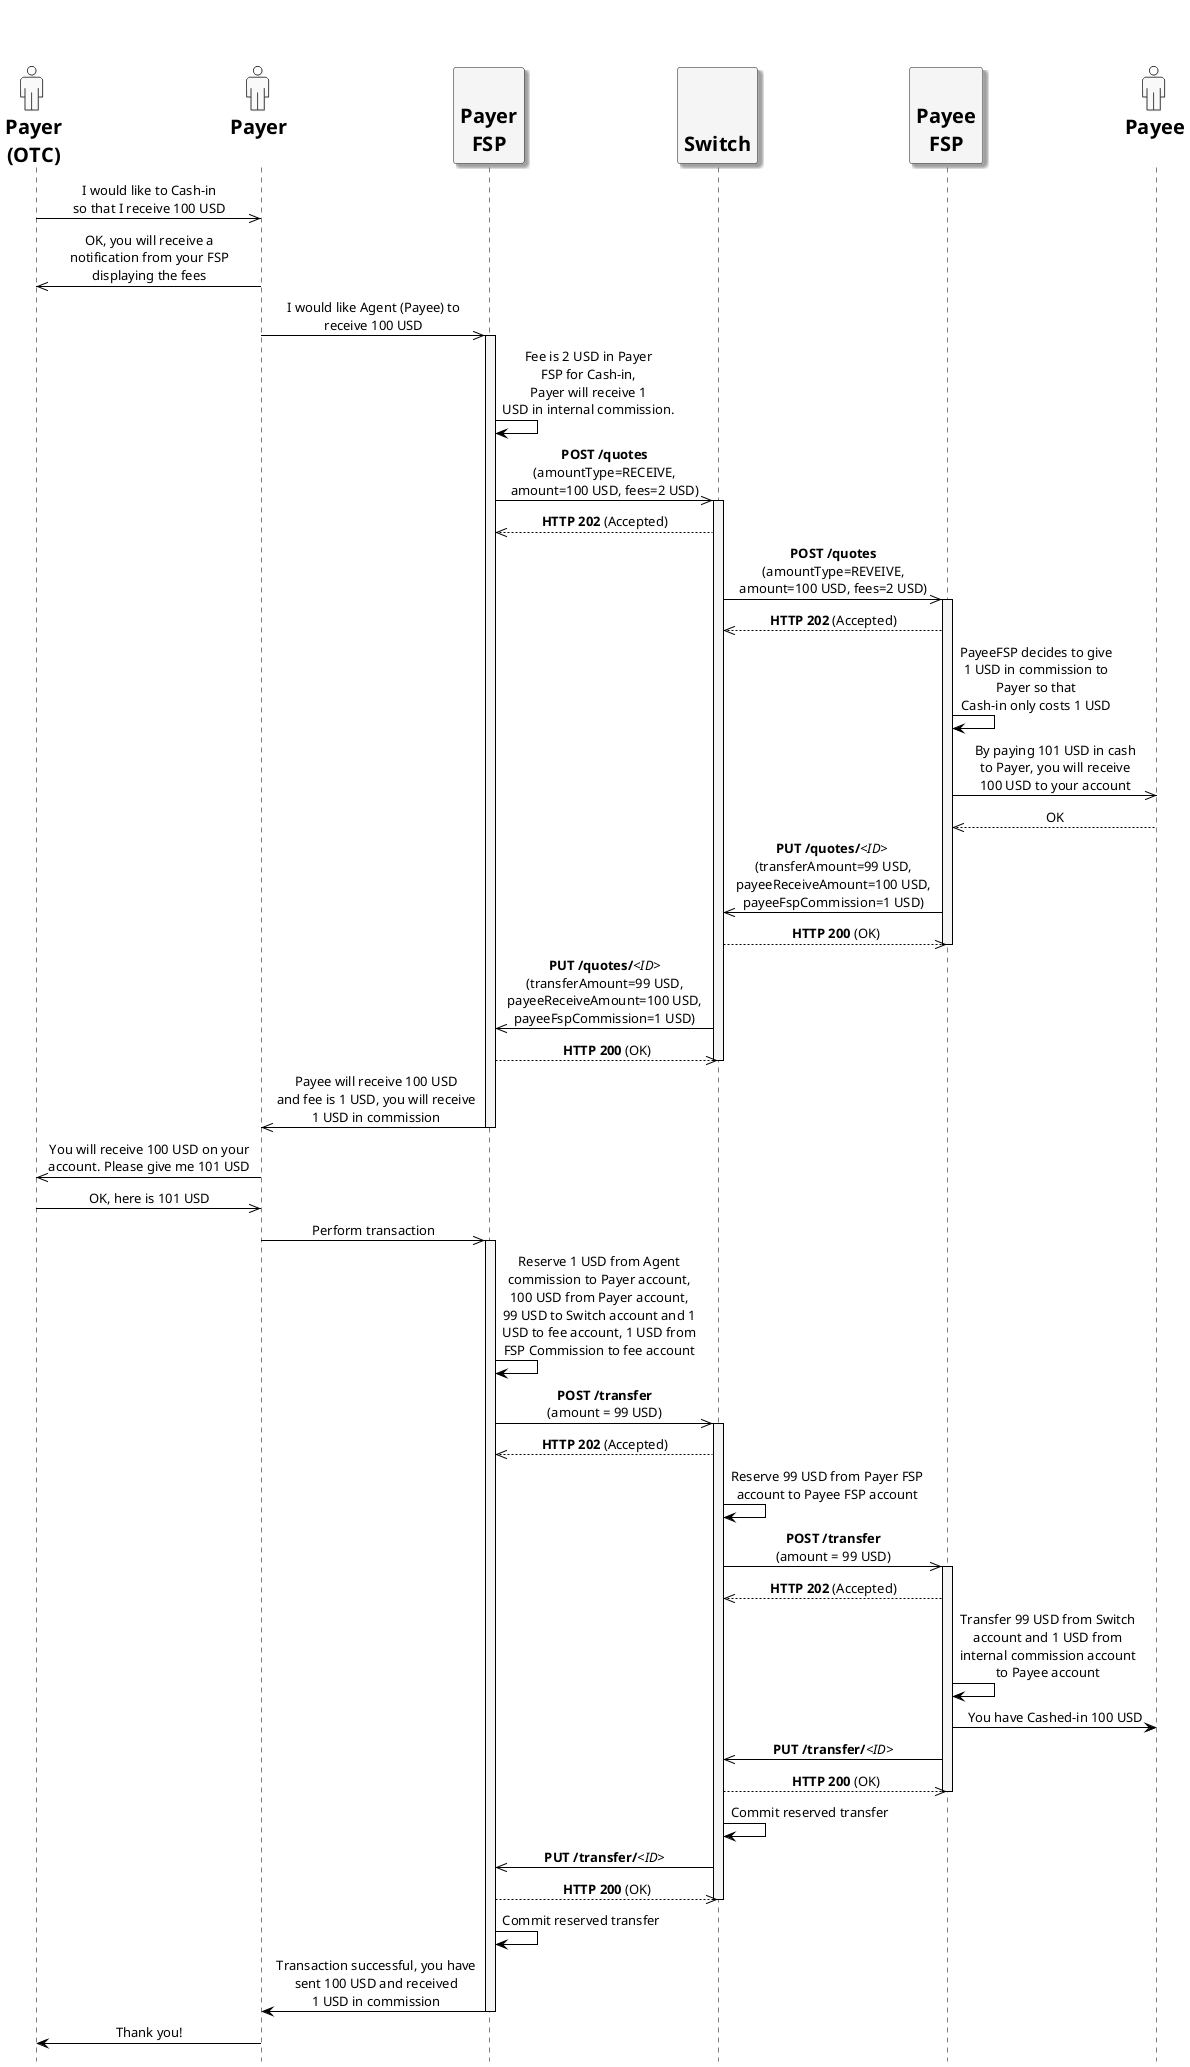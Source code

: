 /'*****
 License
 --------------
 Copyright © 2017 Bill & Melinda Gates Foundation
 The Mojaloop files are made available by the Bill & Melinda Gates Foundation under the Apache License, Version 2.0 (the "License") and you may not use these files except in compliance with the License. You may obtain a copy of the License at
 http://www.apache.org/licenses/LICENSE-2.0
 Unless required by applicable law or agreed to in writing, the Mojaloop files are distributed on an "AS IS" BASIS, WITHOUT WARRANTIES OR CONDITIONS OF ANY KIND, either express or implied. See the License for the specific language governing permissions and limitations under the License.
 Contributors
 --------------
 This is the official list of the Mojaloop project contributors for this file.
 Names of the original copyright holders (individuals or organizations)
 should be listed with a '*' in the first column. People who have
 contributed from an organization can be listed under the organization
 that actually holds the copyright for their contributions (see the
 Gates Foundation organization for an example). Those individuals should have
 their names indented and be marked with a '-'. Email address can be added
 optionally within square brackets <email>.
 * Gates Foundation
 - Name Surname <name.surname@gatesfoundation.com>

 * Henk Kodde <henk.kodde@modusbox.com>
 --------------
 ******'/

@startuml

' define actor image
sprite $actor [25x48/16] {
  0000000000010000000000000
  0000000006CAC910000000000
  0000000095101292000000000
  0000000651000119000000000
  0000000B10000018400000000
  0000001A10000016600000000
  0000000B10000017510000000
  000000083100001A210000000
  0000000191000176110000000
  000000003A866A61100000000
  0000000000466211100000000
  0003333333334443333310000
  0088888888888888888892000
  0821111111111111111118200
  8311111111111111111111A00
  A111111111111111111111A20
  A111111111111111111111A20
  A111111111111111111111A20
  A111111111111111111111A20
  A111111111111111111111A20
  A111111111111111111111A20
  A111111111111111111111A20
  A111111111111111111111A20
  A111551111111111138111A20
  A111661111111111139111A20
  A211661111111111139111A20
  A211661111111111139111A20
  A211661111161111139111A20
  A2116611111A2111139111A20
  A2116611111A2111139111A20
  A2116611111A2111139111A20
  A7669611111A211113A666B20
  36669611111A211113A666610
  00016611111A2111139111110
  00006611111A2111139100000
  00006611111A2111139100000
  00006611111A2111139100000
  00006611111A2111139100000
  00006611111A2111139100000
  00006611111A2111139100000
  00006611111A2111139100000
  00006611111A2111139100000
  00006611111A2111139100000
  00006611111A2111139100000
  00006966666B7666679100000
  0000266666666666664100000
  0000000111111111111100000
  0000000000000000000000000
}

' declaring skinparam
skinparam sequenceMessageAlign center
skinparam shadowing false
skinparam defaultFontName Verdana
skinparam monochrome true
skinparam SequenceLifeLineBackgroundColor WhiteSmoke
skinparam SequenceLifeLineBorderColor Black
skinparam ActorFontStyle Bold
skinparam ActorFontSize 20
skinparam ParticipantFontStyle Bold
skinparam ParticipantFontSize 20
skinparam ParticipantBackgroundColor WhiteSmoke
skinparam ArrowColor Black

skinparam actor {
  Bordercolor none
  Backgroundcolor none
  shadowing false
}

skinparam participant {
  shadowing true
}

hide footbox

' declare title
' title Agent-initiated Cash-In example with received amount

' Actor Keys:
' participant - FSP(Payer/Payee) and Switch
' actor - Payee/Payer(OTC)

' declare actors
actor "<$actor>\nPayer\n(OTC)" as PayerOTC
actor "<$actor>\nPayer\n" as Payer
participant "\nPayer\nFSP" as PayerFSP
participant "\n\nSwitch" as Switch
participant "\nPayee\nFSP" as PayeeFSP
actor "<$actor>\nPayee\n" as Payee

' start flow
PayerOTC ->> Payer: I would like to Cash-in\nso that I receive 100 USD
PayerOTC <<- Payer: OK, you will receive a\nnotification from your FSP\ndisplaying the fees
Payer ->> PayerFSP: I would like Agent (Payee) to\nreceive 100 USD
activate PayerFSP
PayerFSP -> PayerFSP: Fee is 2 USD in Payer\nFSP for Cash-in,\nPayer will receive 1\nUSD in internal commission.
PayerFSP ->> Switch: **POST /quotes**\n(amountType=RECEIVE,\namount=100 USD, fees=2 USD)
activate Switch
PayerFSP <<-- Switch: **HTTP 202** (Accepted)
Switch ->> PayeeFSP: **POST /quotes**\n(amountType=REVEIVE,\namount=100 USD, fees=2 USD)
activate PayeeFSP
Switch <<-- PayeeFSP: **HTTP 202** (Accepted)
PayeeFSP -> PayeeFSP: PayeeFSP decides to give\n1 USD in commission to\nPayer so that\nCash-in only costs 1 USD
PayeeFSP ->> Payee: By paying 101 USD in cash\nto Payer, you will receive\n100 USD to your account
PayeeFSP <<-- Payee: OK
Switch <<- PayeeFSP: **PUT /quotes/**<i><ID></i> \n(transferAmount=99 USD,\npayeeReceiveAmount=100 USD,\npayeeFspCommission=1 USD)
Switch -->> PayeeFSP: **HTTP 200** (OK)
deactivate PayeeFSP
PayerFSP <<- Switch: **PUT /quotes/**<i><ID></i>\n(transferAmount=99 USD,\npayeeReceiveAmount=100 USD,\npayeeFspCommission=1 USD)
PayerFSP -->> Switch: **HTTP 200** (OK)
deactivate Switch
Payer <<- PayerFSP: Payee will receive 100 USD\nand fee is 1 USD, you will receive\n1 USD in commission
deactivate PayerFSP
PayerOTC <<- Payer: You will receive 100 USD on your\naccount. Please give me 101 USD
PayerOTC ->> Payer: OK, here is 101 USD
Payer ->> PayerFSP: Perform transaction
activate PayerFSP
PayerFSP -> PayerFSP: Reserve 1 USD from Agent\ncommission to Payer account,\n100 USD from Payer account,\n99 USD to Switch account and 1\nUSD to fee account, 1 USD from\nFSP Commission to fee account
PayerFSP ->> Switch: **POST /transfer**\n(amount = 99 USD)
activate Switch
PayerFSP <<-- Switch: **HTTP 202** (Accepted)
Switch -> Switch: Reserve 99 USD from Payer FSP\naccount to Payee FSP account
Switch ->> PayeeFSP: **POST /transfer**\n(amount = 99 USD)
activate PayeeFSP
Switch <<-- PayeeFSP: **HTTP 202** (Accepted)
PayeeFSP -> PayeeFSP: Transfer 99 USD from Switch\naccount and 1 USD from\ninternal commission account\nto Payee account
PayeeFSP -> Payee: You have Cashed-in 100 USD
Switch <<- PayeeFSP: **PUT /transfer/**<i><ID></i>
Switch -->> PayeeFSP: **HTTP 200** (OK)
deactivate PayeeFSP
Switch -> Switch: Commit reserved transfer
PayerFSP <<- Switch: **PUT /transfer/**<i><ID></i>
PayerFSP -->> Switch: **HTTP 200** (OK)
deactivate Switch
PayerFSP -> PayerFSP: Commit reserved transfer
Payer <- PayerFSP: Transaction successful, you have\nsent 100 USD and received\n1 USD in commission
deactivate PayerFSP
PayerOTC <- Payer: Thank you!
@enduml
